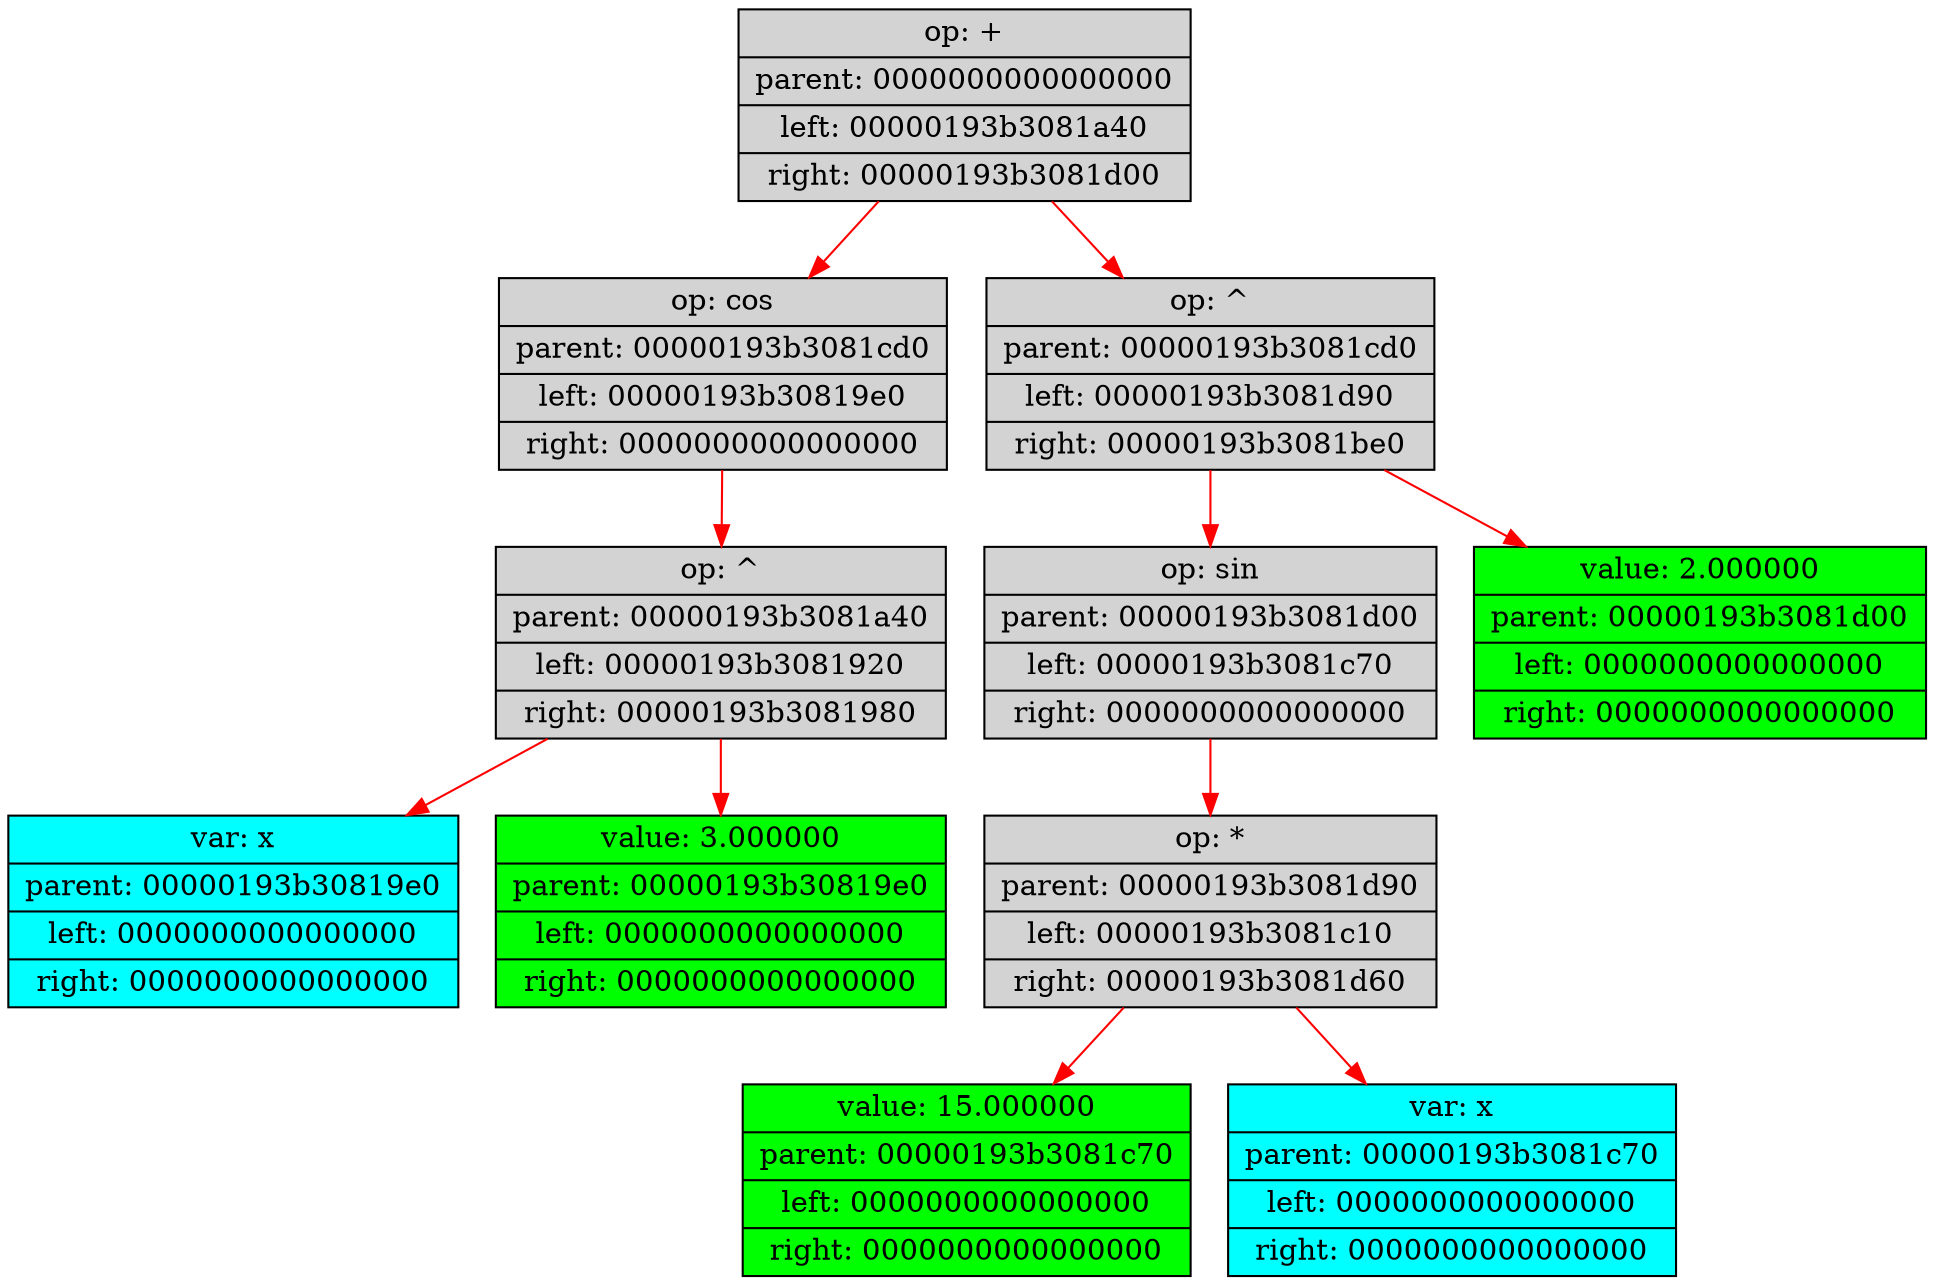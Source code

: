 digraph {
graph [dpi = 100]rankdir = TB;
node [ shape=record ];
struct00000193b3081cd0 [
label = "{op: + |parent: 0000000000000000| left: 00000193b3081a40| right: 00000193b3081d00 }", style = "filled", color = "black", fillcolor = "lightgrey" 
];
struct00000193b3081a40 [
label = "{op: cos |parent: 00000193b3081cd0| left: 00000193b30819e0| right: 0000000000000000 }", style = "filled", color = "black", fillcolor = "lightgrey" 
];
struct00000193b3081cd0 -> struct00000193b3081a40 [weight=900 constraint=true color=red];
struct00000193b30819e0 [
label = "{op: ^ |parent: 00000193b3081a40| left: 00000193b3081920| right: 00000193b3081980 }", style = "filled", color = "black", fillcolor = "lightgrey" 
];
struct00000193b3081a40 -> struct00000193b30819e0 [weight=900 constraint=true color=red];
struct00000193b3081920 [
label = "{var: x |parent: 00000193b30819e0| left: 0000000000000000| right: 0000000000000000 }", style = "filled", color = "black", fillcolor = "cyan" 
];
struct00000193b30819e0 -> struct00000193b3081920 [weight=900 constraint=true color=red];
struct00000193b3081980 [
label = "{value: 3.000000 |parent: 00000193b30819e0| left: 0000000000000000| right: 0000000000000000 }", style = "filled", color = "black", fillcolor = "green" 
];
struct00000193b30819e0 -> struct00000193b3081980 [weight=900 constraint=true color=red];
struct00000193b3081d00 [
label = "{op: ^ |parent: 00000193b3081cd0| left: 00000193b3081d90| right: 00000193b3081be0 }", style = "filled", color = "black", fillcolor = "lightgrey" 
];
struct00000193b3081cd0 -> struct00000193b3081d00 [weight=900 constraint=true color=red];
struct00000193b3081d90 [
label = "{op: sin |parent: 00000193b3081d00| left: 00000193b3081c70| right: 0000000000000000 }", style = "filled", color = "black", fillcolor = "lightgrey" 
];
struct00000193b3081d00 -> struct00000193b3081d90 [weight=900 constraint=true color=red];
struct00000193b3081c70 [
label = "{op: * |parent: 00000193b3081d90| left: 00000193b3081c10| right: 00000193b3081d60 }", style = "filled", color = "black", fillcolor = "lightgrey" 
];
struct00000193b3081d90 -> struct00000193b3081c70 [weight=900 constraint=true color=red];
struct00000193b3081c10 [
label = "{value: 15.000000 |parent: 00000193b3081c70| left: 0000000000000000| right: 0000000000000000 }", style = "filled", color = "black", fillcolor = "green" 
];
struct00000193b3081c70 -> struct00000193b3081c10 [weight=900 constraint=true color=red];
struct00000193b3081d60 [
label = "{var: x |parent: 00000193b3081c70| left: 0000000000000000| right: 0000000000000000 }", style = "filled", color = "black", fillcolor = "cyan" 
];
struct00000193b3081c70 -> struct00000193b3081d60 [weight=900 constraint=true color=red];
struct00000193b3081be0 [
label = "{value: 2.000000 |parent: 00000193b3081d00| left: 0000000000000000| right: 0000000000000000 }", style = "filled", color = "black", fillcolor = "green" 
];
struct00000193b3081d00 -> struct00000193b3081be0 [weight=900 constraint=true color=red];
}